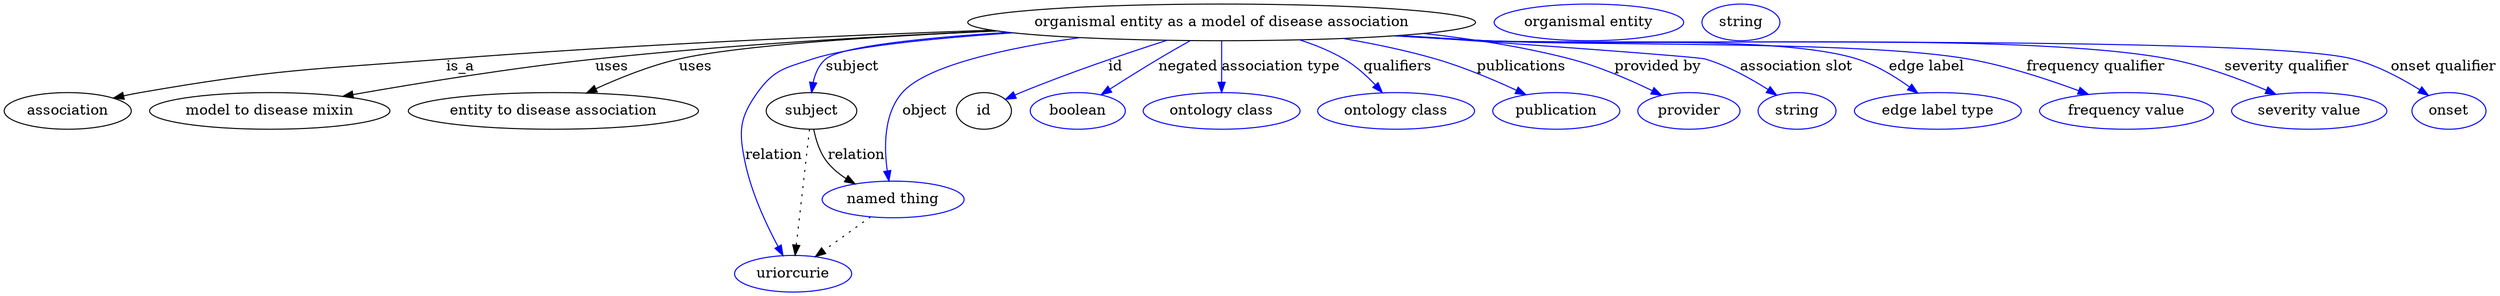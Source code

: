 digraph {
	graph [bb="0,0,2007.3,283"];
	node [label="\N"];
	"organismal entity as a model of disease association"	 [height=0.5,
		label="organismal entity as a model of disease association",
		pos="991.05,265",
		width=5.344];
	association	 [height=0.5,
		pos="50.046,178",
		width=1.3902];
	"organismal entity as a model of disease association" -> association	 [label=is_a,
		lp="369.05,221.5",
		pos="e,86.939,190.27 811.72,258.39 684.83,252.83 510.78,243.44 358.05,229 246.91,218.49 218.13,219.7 109.05,196 104.98,195.12 100.8,194.09 \
96.618,192.98"];
	"model to disease mixin"	 [height=0.5,
		pos="212.05,178",
		width=2.5998];
	"organismal entity as a model of disease association" -> "model to disease mixin"	 [label=uses,
		lp="480.05,221.5",
		pos="e,271.17,192.02 811.96,258.35 710.7,253.16 581.94,244.2 468.05,229 404.25,220.48 332.44,205.72 281.15,194.26"];
	"entity to disease association"	 [height=0.5,
		pos="433.05,178",
		width=3.0331];
	"organismal entity as a model of disease association" -> "entity to disease association"	 [label=uses,
		lp="544.05,221.5",
		pos="e,459.98,195.62 812.47,258.23 706.67,252.8 583.51,243.63 532.05,229 510.03,222.74 487.21,211.37 469.03,200.95"];
	subject	 [height=0.5,
		pos="639.05,178",
		width=0.99297];
	"organismal entity as a model of disease association" -> subject	 [color=blue,
		label=subject,
		lp="677.55,221.5",
		pos="e,641.02,196.16 829.96,255.13 752.12,249 672.39,240.15 658.05,229 650.81,223.37 646.33,214.68 643.55,206.06",
		style=solid];
	relation	 [color=blue,
		height=0.5,
		label=uriorcurie,
		pos="624.05,18",
		width=1.2638];
	"organismal entity as a model of disease association" -> relation	 [color=blue,
		label=relation,
		lp="610.05,134.5",
		pos="e,616.31,36.091 826.53,255.58 753.63,249.86 676.81,241.24 643.05,229 618.36,220.05 607.44,218.58 594.05,196 578.36,169.55 584.29,\
157.38 589.05,127 593.51,98.522 604.15,67.327 612.53,45.634",
		style=solid];
	object	 [color=blue,
		height=0.5,
		label="named thing",
		pos="707.05,91",
		width=1.5346];
	"organismal entity as a model of disease association" -> object	 [color=blue,
		label=object,
		lp="737.05,178",
		pos="e,703.69,109.04 882.62,250.06 816.99,238.69 741.87,220.77 720.05,196 701.72,175.21 700.48,142.45 702.55,119.05",
		style=solid];
	id	 [height=0.5,
		pos="790.05,178",
		width=0.75];
	"organismal entity as a model of disease association" -> id	 [color=blue,
		label=id,
		lp="903.55,221.5",
		pos="e,811.63,189.09 946.57,247.35 913.16,233.87 866.41,214.5 826.05,196 824.28,195.19 822.48,194.35 820.66,193.48",
		style=solid];
	negated	 [color=blue,
		height=0.5,
		label=boolean,
		pos="873.05,178",
		width=1.0652];
	"organismal entity as a model of disease association" -> negated	 [color=blue,
		label=negated,
		lp="961.55,221.5",
		pos="e,893.91,193.39 966.6,246.97 947.81,233.12 921.82,213.96 901.99,199.34",
		style=solid];
	"association type"	 [color=blue,
		height=0.5,
		label="ontology class",
		pos="991.05,178",
		width=1.7151];
	"organismal entity as a model of disease association" -> "association type"	 [color=blue,
		label="association type",
		lp="1035,221.5",
		pos="e,991.05,196 991.05,246.97 991.05,235.19 991.05,219.56 991.05,206.16",
		style=solid];
	qualifiers	 [color=blue,
		height=0.5,
		label="ontology class",
		pos="1132,178",
		width=1.7151];
	"organismal entity as a model of disease association" -> qualifiers	 [color=blue,
		label=qualifiers,
		lp="1127,221.5",
		pos="e,1118.2,195.97 1047,247.58 1059.4,242.52 1072.1,236.34 1083,229 1093.5,222.03 1103.4,212.51 1111.5,203.58",
		style=solid];
	publications	 [color=blue,
		height=0.5,
		label=publication,
		pos="1262,178",
		width=1.3902];
	"organismal entity as a model of disease association" -> publications	 [color=blue,
		label=publications,
		lp="1226.5,221.5",
		pos="e,1235.2,193.27 1083,249.14 1107.4,243.83 1133.5,237.14 1157,229 1180.9,220.77 1206.3,208.51 1226.2,198.07",
		style=solid];
	"provided by"	 [color=blue,
		height=0.5,
		label=provider,
		pos="1370,178",
		width=1.1193];
	"organismal entity as a model of disease association" -> "provided by"	 [color=blue,
		label="provided by",
		lp="1337,221.5",
		pos="e,1345.7,192.49 1142,253.77 1182.2,248.43 1225.2,240.58 1264,229 1289.5,221.41 1316.5,208.37 1336.8,197.37",
		style=solid];
	"association slot"	 [color=blue,
		height=0.5,
		label=string,
		pos="1459,178",
		width=0.84854];
	"organismal entity as a model of disease association" -> "association slot"	 [color=blue,
		label="association slot",
		lp="1449,221.5",
		pos="e,1440.3,192.61 1128.9,252.39 1237.5,242.41 1371,229.99 1374,229 1394.9,222.16 1416,209.5 1432,198.5",
		style=solid];
	"edge label"	 [color=blue,
		height=0.5,
		label="edge label type",
		pos="1572,178",
		width=1.7873];
	"organismal entity as a model of disease association" -> "edge label"	 [color=blue,
		label="edge label",
		lp="1553,221.5",
		pos="e,1552.4,195.29 1127.2,252.25 1148.9,250.38 1171.1,248.56 1192,247 1259.3,241.99 1431.1,250.36 1495,229 1512.8,223.07 1530.4,211.94 \
1544.3,201.59",
		style=solid];
	"frequency qualifier"	 [color=blue,
		height=0.5,
		label="frequency value",
		pos="1722,178",
		width=1.8776];
	"organismal entity as a model of disease association" -> "frequency qualifier"	 [color=blue,
		label="frequency qualifier",
		lp="1688,221.5",
		pos="e,1688.8,193.69 1125.9,252.11 1148,250.23 1170.6,248.45 1192,247 1279.3,241.1 1499.4,246.46 1585,229 1617.7,222.34 1652.9,209.09 \
1679.5,197.76",
		style=solid];
	"severity qualifier"	 [color=blue,
		height=0.5,
		label="severity value",
		pos="1867,178",
		width=1.661];
	"organismal entity as a model of disease association" -> "severity qualifier"	 [color=blue,
		label="severity qualifier",
		lp="1836.5,221.5",
		pos="e,1837.7,193.71 1124.2,252 1146.8,250.1 1170.1,248.34 1192,247 1314.5,239.52 1624.1,254.92 1744,229 1773.6,222.62 1805,209.47 1828.7,\
198.12",
		style=solid];
	"onset qualifier"	 [color=blue,
		height=0.5,
		label=onset,
		pos="1978,178",
		width=0.81243];
	"organismal entity as a model of disease association" -> "onset qualifier"	 [color=blue,
		label="onset qualifier",
		lp="1960.5,221.5",
		pos="e,1959.4,192.08 1123.7,251.92 1146.5,250.02 1169.9,248.28 1192,247 1269.2,242.55 1812.6,249.48 1887,229 1910.1,222.66 1933.6,209.3 \
1950.9,197.85",
		style=solid];
	subject -> relation	 [pos="e,625.75,36.223 637.35,159.96 634.77,132.35 629.8,79.375 626.72,46.525",
		style=dotted];
	subject -> object	 [label=relation,
		lp="679.05,134.5",
		pos="e,679.69,106.85 643.08,159.74 646.01,149.4 650.76,136.65 658.05,127 661.89,121.91 666.64,117.23 671.67,113.03"];
	"organismal entity as a model of disease association_subject"	 [color=blue,
		height=0.5,
		label="organismal entity",
		pos="1274,265",
		width=2.022];
	object -> relation	 [pos="e,642.91,34.588 687.8,74.069 676.72,64.326 662.64,51.941 650.53,41.291",
		style=dotted];
	association_id	 [color=blue,
		height=0.5,
		label=string,
		pos="1395,265",
		width=0.84854];
}
